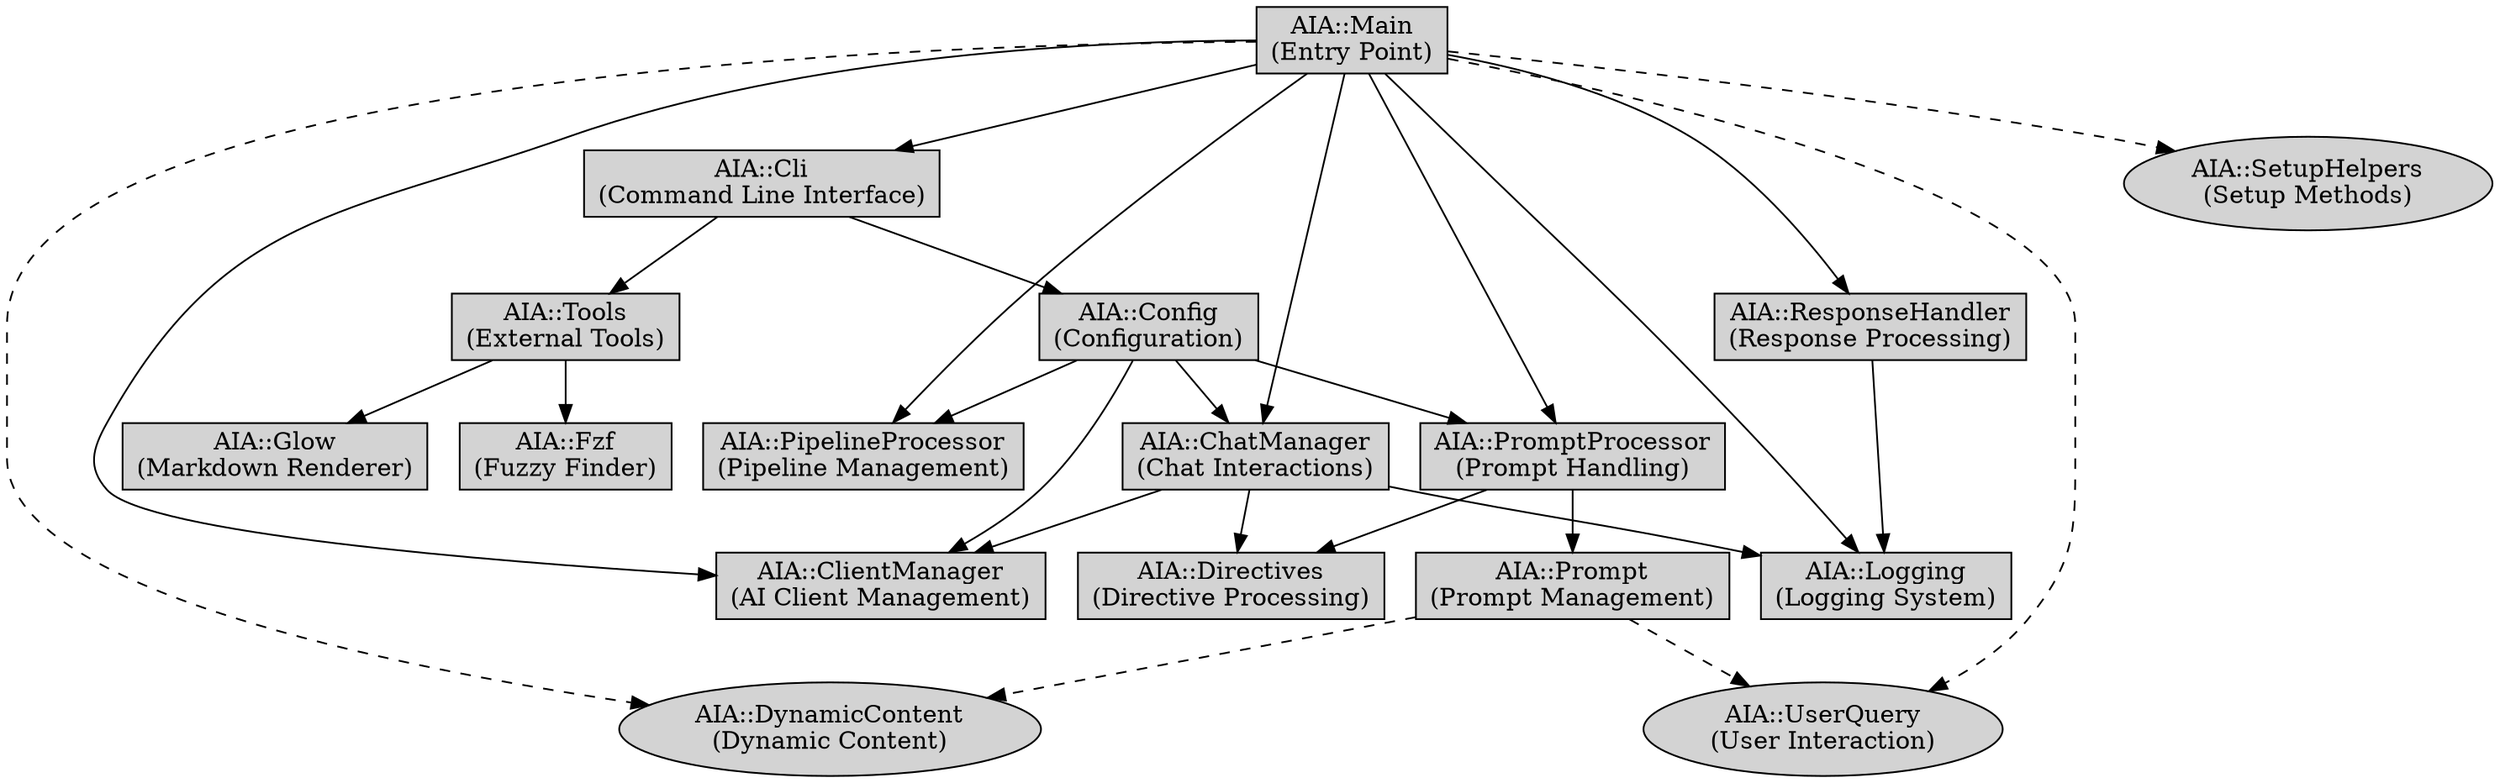 digraph AIA {
  // Graph settings
  rankdir=TB;
  node [shape=box, style=filled, fillcolor=lightgray];
  
  // Main classes
  Main [label="AIA::Main\n(Entry Point)"];
  Cli [label="AIA::Cli\n(Command Line Interface)"];
  Config [label="AIA::Config\n(Configuration)"];
  
  // Core components
  ClientManager [label="AIA::ClientManager\n(AI Client Management)"];
  PromptProcessor [label="AIA::PromptProcessor\n(Prompt Handling)"];
  ResponseHandler [label="AIA::ResponseHandler\n(Response Processing)"];
  ChatManager [label="AIA::ChatManager\n(Chat Interactions)"];
  PipelineProcessor [label="AIA::PipelineProcessor\n(Pipeline Management)"];
  
  // Support classes
  Directives [label="AIA::Directives\n(Directive Processing)"];
  Prompt [label="AIA::Prompt\n(Prompt Management)"];
  Logging [label="AIA::Logging\n(Logging System)"];
  Tools [label="AIA::Tools\n(External Tools)"];
  
  // Tool implementations
  Fzf [label="AIA::Fzf\n(Fuzzy Finder)"];
  Glow [label="AIA::Glow\n(Markdown Renderer)"];
  
  // Modules
  DynamicContent [label="AIA::DynamicContent\n(Dynamic Content)", shape=ellipse];
  UserQuery [label="AIA::UserQuery\n(User Interaction)", shape=ellipse];
  SetupHelpers [label="AIA::SetupHelpers\n(Setup Methods)", shape=ellipse];
  
  // Dependencies
  Main -> Cli;
  Main -> ClientManager;
  Main -> PromptProcessor;
  Main -> ResponseHandler;
  Main -> ChatManager;
  Main -> PipelineProcessor;
  Main -> SetupHelpers [style=dashed];
  Main -> DynamicContent [style=dashed];
  Main -> UserQuery [style=dashed];
  
  Cli -> Config;
  Cli -> Tools;
  
  Tools -> Fzf;
  Tools -> Glow;
  
  PromptProcessor -> Prompt;
  PromptProcessor -> Directives;
  
  Prompt -> DynamicContent [style=dashed];
  Prompt -> UserQuery [style=dashed];
  
  ChatManager -> ClientManager;
  ChatManager -> Directives;
  
  // Logging relationships
  Main -> Logging;
  ResponseHandler -> Logging;
  ChatManager -> Logging;
  
  // Configuration relationships
  Config -> ClientManager;
  Config -> PromptProcessor;
  Config -> PipelineProcessor;
  Config -> ChatManager;
}

